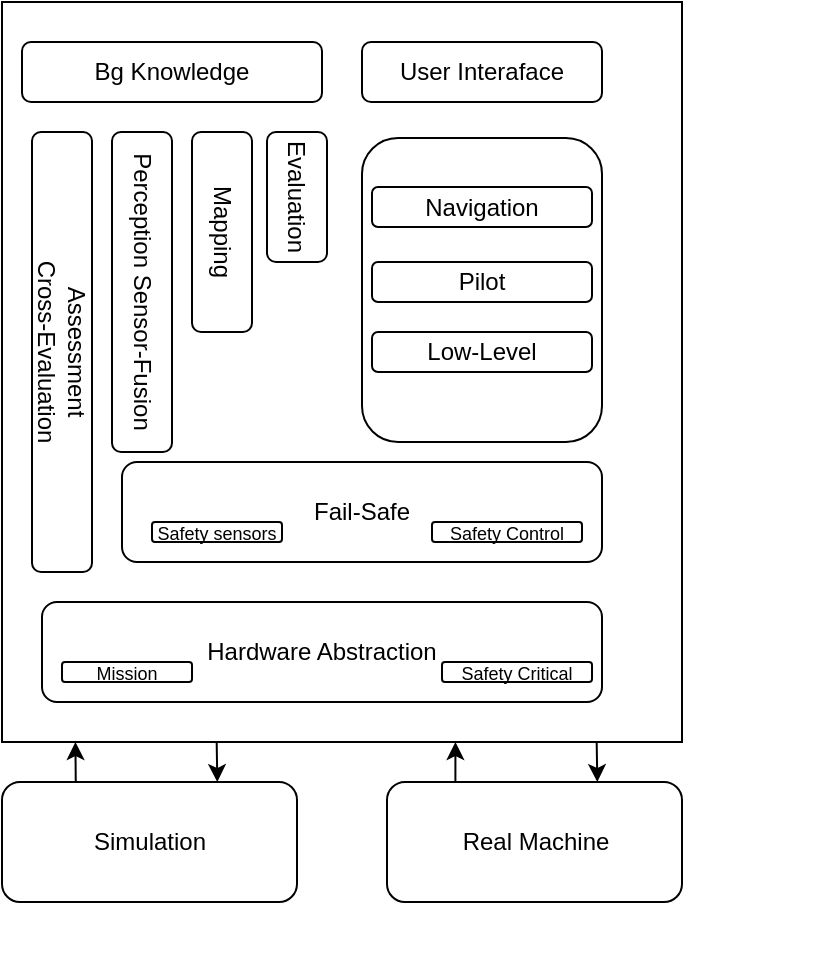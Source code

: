 <mxfile version="22.1.0" type="github">
  <diagram name="Page-1" id="Hc7sGyLZE4mimOrlhhbP">
    <mxGraphModel dx="990" dy="718" grid="1" gridSize="10" guides="1" tooltips="1" connect="1" arrows="1" fold="1" page="1" pageScale="1" pageWidth="850" pageHeight="1100" math="0" shadow="0">
      <root>
        <mxCell id="0" />
        <mxCell id="1" parent="0" />
        <mxCell id="dHeDIxCaNxrwyo6YR83j-4" value="" style="group" vertex="1" connectable="0" parent="1">
          <mxGeometry x="210" y="180" width="405" height="480" as="geometry" />
        </mxCell>
        <mxCell id="dHeDIxCaNxrwyo6YR83j-24" style="edgeStyle=orthogonalEdgeStyle;rounded=0;orthogonalLoop=1;jettySize=auto;html=1;exitX=0.216;exitY=1.001;exitDx=0;exitDy=0;entryX=0.5;entryY=0;entryDx=0;entryDy=0;exitPerimeter=0;" edge="1" parent="dHeDIxCaNxrwyo6YR83j-4">
          <mxGeometry relative="1" as="geometry">
            <mxPoint x="107.35" y="370.37" as="sourcePoint" />
            <mxPoint x="107.66" y="390" as="targetPoint" />
          </mxGeometry>
        </mxCell>
        <mxCell id="dHeDIxCaNxrwyo6YR83j-1" value="" style="whiteSpace=wrap;html=1;" vertex="1" parent="dHeDIxCaNxrwyo6YR83j-4">
          <mxGeometry width="340" height="370" as="geometry" />
        </mxCell>
        <mxCell id="dHeDIxCaNxrwyo6YR83j-2" value="" style="rounded=1;whiteSpace=wrap;html=1;" vertex="1" parent="dHeDIxCaNxrwyo6YR83j-4">
          <mxGeometry x="10" y="20" width="150" height="30" as="geometry" />
        </mxCell>
        <mxCell id="dHeDIxCaNxrwyo6YR83j-3" value="Bg Knowledge" style="text;html=1;strokeColor=none;fillColor=none;align=center;verticalAlign=middle;whiteSpace=wrap;rounded=0;" vertex="1" parent="dHeDIxCaNxrwyo6YR83j-4">
          <mxGeometry x="45" y="20" width="80" height="30" as="geometry" />
        </mxCell>
        <mxCell id="dHeDIxCaNxrwyo6YR83j-5" value="User Interaface" style="rounded=1;whiteSpace=wrap;html=1;" vertex="1" parent="dHeDIxCaNxrwyo6YR83j-4">
          <mxGeometry x="180" y="20" width="120" height="30" as="geometry" />
        </mxCell>
        <mxCell id="dHeDIxCaNxrwyo6YR83j-6" value="&lt;div&gt;Assessment &lt;br&gt;&lt;/div&gt;&lt;div&gt;Cross-Evaluation&lt;br&gt;&lt;/div&gt;" style="rounded=1;whiteSpace=wrap;html=1;rotation=90;" vertex="1" parent="dHeDIxCaNxrwyo6YR83j-4">
          <mxGeometry x="-80" y="160" width="220" height="30" as="geometry" />
        </mxCell>
        <mxCell id="dHeDIxCaNxrwyo6YR83j-7" value="&lt;div&gt;Perception Sensor-Fusion&lt;br&gt;&lt;/div&gt;" style="rounded=1;whiteSpace=wrap;html=1;rotation=90;" vertex="1" parent="dHeDIxCaNxrwyo6YR83j-4">
          <mxGeometry x="-10" y="130" width="160" height="30" as="geometry" />
        </mxCell>
        <mxCell id="dHeDIxCaNxrwyo6YR83j-8" value="&lt;div&gt;Mapping &lt;br&gt;&lt;/div&gt;" style="rounded=1;whiteSpace=wrap;html=1;rotation=90;" vertex="1" parent="dHeDIxCaNxrwyo6YR83j-4">
          <mxGeometry x="60" y="100" width="100" height="30" as="geometry" />
        </mxCell>
        <mxCell id="dHeDIxCaNxrwyo6YR83j-9" value="Evaluation" style="rounded=1;whiteSpace=wrap;html=1;rotation=90;" vertex="1" parent="dHeDIxCaNxrwyo6YR83j-4">
          <mxGeometry x="115" y="82.5" width="65" height="30" as="geometry" />
        </mxCell>
        <mxCell id="dHeDIxCaNxrwyo6YR83j-11" value="" style="rounded=1;whiteSpace=wrap;html=1;" vertex="1" parent="dHeDIxCaNxrwyo6YR83j-4">
          <mxGeometry x="180" y="68" width="120" height="152" as="geometry" />
        </mxCell>
        <mxCell id="dHeDIxCaNxrwyo6YR83j-12" value="Navigation" style="rounded=1;whiteSpace=wrap;html=1;" vertex="1" parent="dHeDIxCaNxrwyo6YR83j-4">
          <mxGeometry x="185" y="92.5" width="110" height="20" as="geometry" />
        </mxCell>
        <mxCell id="dHeDIxCaNxrwyo6YR83j-13" value="Pilot" style="rounded=1;whiteSpace=wrap;html=1;" vertex="1" parent="dHeDIxCaNxrwyo6YR83j-4">
          <mxGeometry x="185" y="130" width="110" height="20" as="geometry" />
        </mxCell>
        <mxCell id="dHeDIxCaNxrwyo6YR83j-14" value="Low-Level" style="rounded=1;whiteSpace=wrap;html=1;" vertex="1" parent="dHeDIxCaNxrwyo6YR83j-4">
          <mxGeometry x="185" y="165" width="110" height="20" as="geometry" />
        </mxCell>
        <mxCell id="dHeDIxCaNxrwyo6YR83j-15" value="Fail-Safe" style="rounded=1;whiteSpace=wrap;html=1;" vertex="1" parent="dHeDIxCaNxrwyo6YR83j-4">
          <mxGeometry x="60" y="230" width="240" height="50" as="geometry" />
        </mxCell>
        <mxCell id="dHeDIxCaNxrwyo6YR83j-16" value="&lt;font style=&quot;font-size: 9px;&quot;&gt;Safety sensors&lt;/font&gt;" style="rounded=1;whiteSpace=wrap;html=1;" vertex="1" parent="dHeDIxCaNxrwyo6YR83j-4">
          <mxGeometry x="75" y="260" width="65" height="10" as="geometry" />
        </mxCell>
        <mxCell id="dHeDIxCaNxrwyo6YR83j-17" value="&lt;font style=&quot;font-size: 9px;&quot;&gt;Safety Control&lt;/font&gt;" style="rounded=1;whiteSpace=wrap;html=1;" vertex="1" parent="dHeDIxCaNxrwyo6YR83j-4">
          <mxGeometry x="215" y="260" width="75" height="10" as="geometry" />
        </mxCell>
        <mxCell id="dHeDIxCaNxrwyo6YR83j-18" value="Hardware Abstraction" style="rounded=1;whiteSpace=wrap;html=1;" vertex="1" parent="dHeDIxCaNxrwyo6YR83j-4">
          <mxGeometry x="20" y="300" width="280" height="50" as="geometry" />
        </mxCell>
        <mxCell id="dHeDIxCaNxrwyo6YR83j-19" value="&lt;font style=&quot;font-size: 9px;&quot;&gt;Mission&lt;/font&gt;" style="rounded=1;whiteSpace=wrap;html=1;" vertex="1" parent="dHeDIxCaNxrwyo6YR83j-4">
          <mxGeometry x="30" y="330" width="65" height="10" as="geometry" />
        </mxCell>
        <mxCell id="dHeDIxCaNxrwyo6YR83j-20" value="&lt;font style=&quot;font-size: 9px;&quot;&gt;Safety Critical&lt;/font&gt;" style="rounded=1;whiteSpace=wrap;html=1;" vertex="1" parent="dHeDIxCaNxrwyo6YR83j-4">
          <mxGeometry x="220" y="330" width="75" height="10" as="geometry" />
        </mxCell>
        <mxCell id="dHeDIxCaNxrwyo6YR83j-23" style="edgeStyle=orthogonalEdgeStyle;rounded=0;orthogonalLoop=1;jettySize=auto;html=1;exitX=0.25;exitY=0;exitDx=0;exitDy=0;" edge="1" parent="dHeDIxCaNxrwyo6YR83j-4" source="dHeDIxCaNxrwyo6YR83j-21">
          <mxGeometry relative="1" as="geometry">
            <mxPoint x="36.714" y="370" as="targetPoint" />
          </mxGeometry>
        </mxCell>
        <mxCell id="dHeDIxCaNxrwyo6YR83j-21" value="Simulation" style="rounded=1;whiteSpace=wrap;html=1;" vertex="1" parent="dHeDIxCaNxrwyo6YR83j-4">
          <mxGeometry y="390" width="147.5" height="60" as="geometry" />
        </mxCell>
        <mxCell id="dHeDIxCaNxrwyo6YR83j-27" value="Real Machine" style="rounded=1;whiteSpace=wrap;html=1;" vertex="1" parent="dHeDIxCaNxrwyo6YR83j-4">
          <mxGeometry x="192.5" y="390" width="147.5" height="60" as="geometry" />
        </mxCell>
        <mxCell id="dHeDIxCaNxrwyo6YR83j-25" style="edgeStyle=orthogonalEdgeStyle;rounded=0;orthogonalLoop=1;jettySize=auto;html=1;exitX=0.216;exitY=1.001;exitDx=0;exitDy=0;entryX=0.5;entryY=0;entryDx=0;entryDy=0;exitPerimeter=0;" edge="1" parent="1">
          <mxGeometry relative="1" as="geometry">
            <mxPoint x="507.35" y="550.37" as="sourcePoint" />
            <mxPoint x="507.66" y="570" as="targetPoint" />
          </mxGeometry>
        </mxCell>
        <mxCell id="dHeDIxCaNxrwyo6YR83j-26" style="edgeStyle=orthogonalEdgeStyle;rounded=0;orthogonalLoop=1;jettySize=auto;html=1;exitX=0.25;exitY=0;exitDx=0;exitDy=0;" edge="1" parent="1" source="dHeDIxCaNxrwyo6YR83j-27">
          <mxGeometry relative="1" as="geometry">
            <mxPoint x="436.714" y="550" as="targetPoint" />
          </mxGeometry>
        </mxCell>
      </root>
    </mxGraphModel>
  </diagram>
</mxfile>
